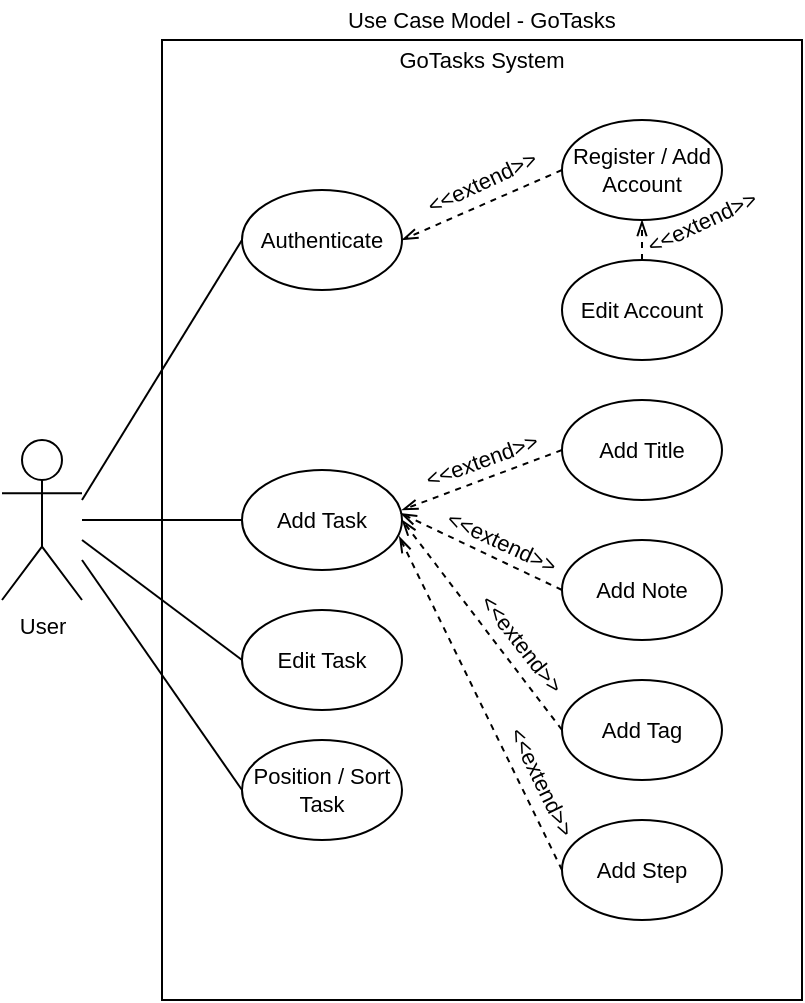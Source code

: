 <mxfile version="12.2.9" type="github" pages="1">
  <diagram id="b2ndLQ_AB856iERkiQ0n" name="Page-1">
    <mxGraphModel dx="1004" dy="614" grid="1" gridSize="10" guides="1" tooltips="1" connect="1" arrows="1" fold="1" page="1" pageScale="1" pageWidth="1200" pageHeight="900" math="0" shadow="0">
      <root>
        <mxCell id="0"/>
        <mxCell id="1" parent="0"/>
        <mxCell id="-zzNrJJaO8AtGu6DnsYK-2" value="" style="whiteSpace=wrap;html=1;aspect=1;fillColor=none;imageAspect=0;" vertex="1" parent="1">
          <mxGeometry x="120" y="40" width="320" height="480" as="geometry"/>
        </mxCell>
        <mxCell id="-zzNrJJaO8AtGu6DnsYK-1" value="User" style="shape=umlActor;verticalLabelPosition=bottom;labelBackgroundColor=#ffffff;verticalAlign=top;html=1;fontSize=11;" vertex="1" parent="1">
          <mxGeometry x="40" y="240" width="40" height="80" as="geometry"/>
        </mxCell>
        <mxCell id="-zzNrJJaO8AtGu6DnsYK-4" value="Use Case Model - GoTasks" style="text;html=1;strokeColor=none;fillColor=none;align=center;verticalAlign=middle;whiteSpace=wrap;rounded=0;fontSize=11;" vertex="1" parent="1">
          <mxGeometry x="205" y="20" width="150" height="20" as="geometry"/>
        </mxCell>
        <mxCell id="-zzNrJJaO8AtGu6DnsYK-5" value="GoTasks System" style="text;html=1;strokeColor=none;fillColor=none;align=center;verticalAlign=middle;whiteSpace=wrap;rounded=0;fontSize=11;" vertex="1" parent="1">
          <mxGeometry x="230" y="40" width="100" height="20" as="geometry"/>
        </mxCell>
        <mxCell id="-zzNrJJaO8AtGu6DnsYK-6" value="Authenticate" style="ellipse;whiteSpace=wrap;html=1;fillColor=none;fontSize=11;" vertex="1" parent="1">
          <mxGeometry x="160" y="115" width="80" height="50" as="geometry"/>
        </mxCell>
        <mxCell id="-zzNrJJaO8AtGu6DnsYK-7" value="Register / Add Account" style="ellipse;whiteSpace=wrap;html=1;fillColor=none;fontSize=11;" vertex="1" parent="1">
          <mxGeometry x="320" y="80" width="80" height="50" as="geometry"/>
        </mxCell>
        <mxCell id="-zzNrJJaO8AtGu6DnsYK-9" value="Add Task" style="ellipse;whiteSpace=wrap;html=1;fillColor=none;fontSize=11;" vertex="1" parent="1">
          <mxGeometry x="160" y="255" width="80" height="50" as="geometry"/>
        </mxCell>
        <mxCell id="-zzNrJJaO8AtGu6DnsYK-10" value="Add Title" style="ellipse;whiteSpace=wrap;html=1;fillColor=none;fontSize=11;" vertex="1" parent="1">
          <mxGeometry x="320" y="220" width="80" height="50" as="geometry"/>
        </mxCell>
        <mxCell id="-zzNrJJaO8AtGu6DnsYK-12" value="" style="endArrow=openThin;html=1;fontSize=11;exitX=0;exitY=0.5;exitDx=0;exitDy=0;entryX=1;entryY=0.5;entryDx=0;entryDy=0;dashed=1;targetPerimeterSpacing=0;endFill=0;" edge="1" parent="1" source="-zzNrJJaO8AtGu6DnsYK-7" target="-zzNrJJaO8AtGu6DnsYK-6">
          <mxGeometry width="50" height="50" relative="1" as="geometry">
            <mxPoint x="40" y="510" as="sourcePoint"/>
            <mxPoint x="90" y="460" as="targetPoint"/>
          </mxGeometry>
        </mxCell>
        <mxCell id="-zzNrJJaO8AtGu6DnsYK-14" value="&amp;lt;&amp;lt;extend&amp;gt;&amp;gt;" style="text;html=1;strokeColor=none;fillColor=none;align=center;verticalAlign=middle;whiteSpace=wrap;rounded=0;fontSize=11;rotation=335;" vertex="1" parent="1">
          <mxGeometry x="260" y="101" width="40" height="20" as="geometry"/>
        </mxCell>
        <mxCell id="-zzNrJJaO8AtGu6DnsYK-23" value="" style="endArrow=openThin;html=1;fontSize=11;exitX=0;exitY=0.5;exitDx=0;exitDy=0;dashed=1;targetPerimeterSpacing=0;jumpSize=6;endSize=6;endFill=0;entryX=1;entryY=0.4;entryDx=0;entryDy=0;entryPerimeter=0;" edge="1" parent="1" source="-zzNrJJaO8AtGu6DnsYK-10" target="-zzNrJJaO8AtGu6DnsYK-9">
          <mxGeometry width="50" height="50" relative="1" as="geometry">
            <mxPoint x="320" y="239.5" as="sourcePoint"/>
            <mxPoint x="250" y="275" as="targetPoint"/>
          </mxGeometry>
        </mxCell>
        <mxCell id="-zzNrJJaO8AtGu6DnsYK-24" value="&amp;lt;&amp;lt;extend&amp;gt;&amp;gt;" style="text;html=1;strokeColor=none;fillColor=none;align=center;verticalAlign=middle;whiteSpace=wrap;rounded=0;fontSize=11;rotation=340;" vertex="1" parent="1">
          <mxGeometry x="260" y="240" width="40" height="20" as="geometry"/>
        </mxCell>
        <mxCell id="-zzNrJJaO8AtGu6DnsYK-29" value="Edit Account" style="ellipse;whiteSpace=wrap;html=1;fillColor=none;fontSize=11;" vertex="1" parent="1">
          <mxGeometry x="320" y="150" width="80" height="50" as="geometry"/>
        </mxCell>
        <mxCell id="-zzNrJJaO8AtGu6DnsYK-30" value="" style="endArrow=openThin;html=1;fontSize=11;exitX=0.5;exitY=0;exitDx=0;exitDy=0;entryX=0.5;entryY=1;entryDx=0;entryDy=0;dashed=1;targetPerimeterSpacing=0;endFill=0;" edge="1" parent="1" source="-zzNrJJaO8AtGu6DnsYK-29" target="-zzNrJJaO8AtGu6DnsYK-7">
          <mxGeometry width="50" height="50" relative="1" as="geometry">
            <mxPoint x="330" y="115" as="sourcePoint"/>
            <mxPoint x="250" y="150" as="targetPoint"/>
          </mxGeometry>
        </mxCell>
        <mxCell id="-zzNrJJaO8AtGu6DnsYK-31" value="&amp;lt;&amp;lt;extend&amp;gt;&amp;gt;" style="text;html=1;strokeColor=none;fillColor=none;align=center;verticalAlign=middle;whiteSpace=wrap;rounded=0;fontSize=11;rotation=335;" vertex="1" parent="1">
          <mxGeometry x="370" y="121" width="40" height="20" as="geometry"/>
        </mxCell>
        <mxCell id="-zzNrJJaO8AtGu6DnsYK-44" value="Add Note" style="ellipse;whiteSpace=wrap;html=1;fillColor=none;fontSize=11;" vertex="1" parent="1">
          <mxGeometry x="320" y="290" width="80" height="50" as="geometry"/>
        </mxCell>
        <mxCell id="-zzNrJJaO8AtGu6DnsYK-45" value="" style="endArrow=openThin;html=1;fontSize=11;exitX=0;exitY=0.5;exitDx=0;exitDy=0;dashed=1;targetPerimeterSpacing=0;jumpSize=6;endSize=6;endFill=0;entryX=0.992;entryY=0.433;entryDx=0;entryDy=0;entryPerimeter=0;" edge="1" parent="1" source="-zzNrJJaO8AtGu6DnsYK-44" target="-zzNrJJaO8AtGu6DnsYK-9">
          <mxGeometry width="50" height="50" relative="1" as="geometry">
            <mxPoint x="323" y="317" as="sourcePoint"/>
            <mxPoint x="242" y="278" as="targetPoint"/>
          </mxGeometry>
        </mxCell>
        <mxCell id="-zzNrJJaO8AtGu6DnsYK-46" value="&amp;lt;&amp;lt;extend&amp;gt;&amp;gt;" style="text;html=1;strokeColor=none;fillColor=none;align=center;verticalAlign=middle;whiteSpace=wrap;rounded=0;fontSize=11;rotation=25;" vertex="1" parent="1">
          <mxGeometry x="270" y="281" width="40" height="20" as="geometry"/>
        </mxCell>
        <mxCell id="-zzNrJJaO8AtGu6DnsYK-47" value="Add Tag" style="ellipse;whiteSpace=wrap;html=1;fillColor=none;fontSize=11;" vertex="1" parent="1">
          <mxGeometry x="320" y="360" width="80" height="50" as="geometry"/>
        </mxCell>
        <mxCell id="-zzNrJJaO8AtGu6DnsYK-48" value="" style="endArrow=openThin;html=1;fontSize=11;exitX=0;exitY=0.5;exitDx=0;exitDy=0;entryX=1;entryY=0.5;entryDx=0;entryDy=0;dashed=1;targetPerimeterSpacing=0;jumpSize=6;endSize=6;endFill=0;" edge="1" parent="1" source="-zzNrJJaO8AtGu6DnsYK-47" target="-zzNrJJaO8AtGu6DnsYK-9">
          <mxGeometry width="50" height="50" relative="1" as="geometry">
            <mxPoint x="320" y="379.5" as="sourcePoint"/>
            <mxPoint x="240" y="350" as="targetPoint"/>
          </mxGeometry>
        </mxCell>
        <mxCell id="-zzNrJJaO8AtGu6DnsYK-49" value="&amp;lt;&amp;lt;extend&amp;gt;&amp;gt;" style="text;html=1;strokeColor=none;fillColor=none;align=center;verticalAlign=middle;whiteSpace=wrap;rounded=0;fontSize=11;rotation=52;" vertex="1" parent="1">
          <mxGeometry x="280" y="332" width="40" height="20" as="geometry"/>
        </mxCell>
        <mxCell id="-zzNrJJaO8AtGu6DnsYK-52" value="Add Step" style="ellipse;whiteSpace=wrap;html=1;fillColor=none;fontSize=11;" vertex="1" parent="1">
          <mxGeometry x="320" y="430" width="80" height="50" as="geometry"/>
        </mxCell>
        <mxCell id="-zzNrJJaO8AtGu6DnsYK-53" value="" style="endArrow=openThin;html=1;fontSize=11;exitX=0;exitY=0.5;exitDx=0;exitDy=0;entryX=0.983;entryY=0.667;entryDx=0;entryDy=0;dashed=1;targetPerimeterSpacing=0;jumpSize=6;endFill=0;entryPerimeter=0;" edge="1" parent="1" source="-zzNrJJaO8AtGu6DnsYK-52" target="-zzNrJJaO8AtGu6DnsYK-9">
          <mxGeometry width="50" height="50" relative="1" as="geometry">
            <mxPoint x="320" y="444.5" as="sourcePoint"/>
            <mxPoint x="240" y="415" as="targetPoint"/>
          </mxGeometry>
        </mxCell>
        <mxCell id="-zzNrJJaO8AtGu6DnsYK-54" value="&amp;lt;&amp;lt;extend&amp;gt;&amp;gt;" style="text;html=1;strokeColor=none;fillColor=none;align=center;verticalAlign=middle;whiteSpace=wrap;rounded=0;fontSize=11;rotation=64;" vertex="1" parent="1">
          <mxGeometry x="290" y="401" width="40" height="20" as="geometry"/>
        </mxCell>
        <mxCell id="-zzNrJJaO8AtGu6DnsYK-55" value="Edit Task" style="ellipse;whiteSpace=wrap;html=1;fillColor=none;fontSize=11;" vertex="1" parent="1">
          <mxGeometry x="160" y="325" width="80" height="50" as="geometry"/>
        </mxCell>
        <mxCell id="-zzNrJJaO8AtGu6DnsYK-56" value="Position / Sort Task" style="ellipse;whiteSpace=wrap;html=1;fillColor=none;fontSize=11;" vertex="1" parent="1">
          <mxGeometry x="160" y="390" width="80" height="50" as="geometry"/>
        </mxCell>
        <mxCell id="-zzNrJJaO8AtGu6DnsYK-57" value="" style="endArrow=none;html=1;fontSize=11;entryX=0;entryY=0.5;entryDx=0;entryDy=0;" edge="1" parent="1" target="-zzNrJJaO8AtGu6DnsYK-6">
          <mxGeometry width="50" height="50" relative="1" as="geometry">
            <mxPoint x="80" y="270" as="sourcePoint"/>
            <mxPoint x="105" y="376" as="targetPoint"/>
          </mxGeometry>
        </mxCell>
        <mxCell id="-zzNrJJaO8AtGu6DnsYK-58" value="" style="endArrow=none;html=1;fontSize=11;entryX=0;entryY=0.5;entryDx=0;entryDy=0;" edge="1" parent="1" target="-zzNrJJaO8AtGu6DnsYK-9">
          <mxGeometry width="50" height="50" relative="1" as="geometry">
            <mxPoint x="80" y="280" as="sourcePoint"/>
            <mxPoint x="170" y="150" as="targetPoint"/>
          </mxGeometry>
        </mxCell>
        <mxCell id="-zzNrJJaO8AtGu6DnsYK-59" value="" style="endArrow=none;html=1;fontSize=11;entryX=0;entryY=0.5;entryDx=0;entryDy=0;" edge="1" parent="1" target="-zzNrJJaO8AtGu6DnsYK-55">
          <mxGeometry width="50" height="50" relative="1" as="geometry">
            <mxPoint x="80" y="290" as="sourcePoint"/>
            <mxPoint x="170" y="290" as="targetPoint"/>
          </mxGeometry>
        </mxCell>
        <mxCell id="-zzNrJJaO8AtGu6DnsYK-60" value="" style="endArrow=none;html=1;fontSize=11;entryX=0;entryY=0.5;entryDx=0;entryDy=0;" edge="1" parent="1" target="-zzNrJJaO8AtGu6DnsYK-56">
          <mxGeometry width="50" height="50" relative="1" as="geometry">
            <mxPoint x="80" y="300" as="sourcePoint"/>
            <mxPoint x="170" y="360" as="targetPoint"/>
          </mxGeometry>
        </mxCell>
      </root>
    </mxGraphModel>
  </diagram>
</mxfile>
